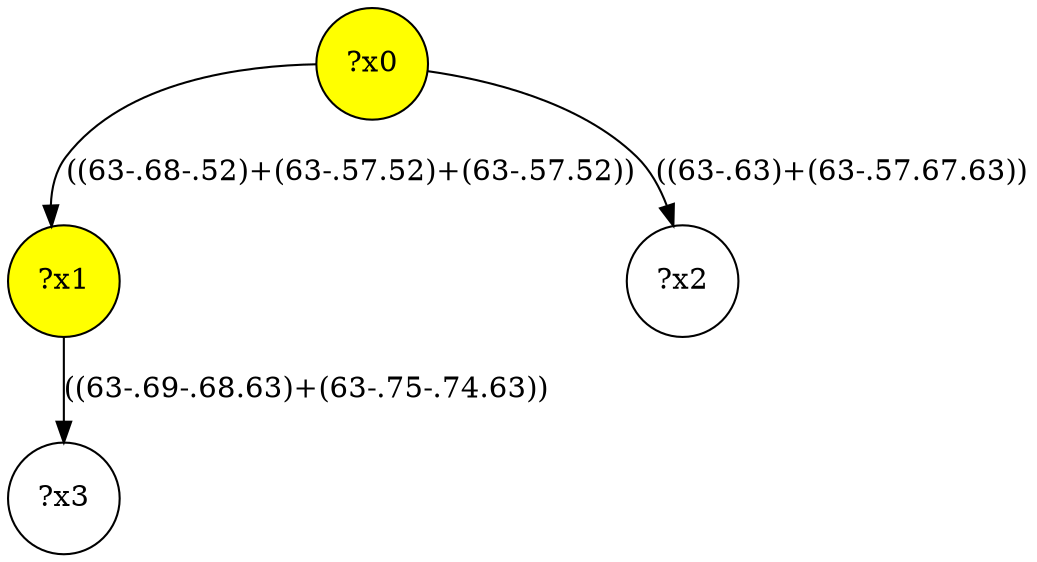 digraph g {
	x0 [fillcolor="yellow", style="filled," shape=circle, label="?x0"];
	x1 [fillcolor="yellow", style="filled," shape=circle, label="?x1"];
	x0 -> x1 [label="((63-.68-.52)+(63-.57.52)+(63-.57.52))"];
	x2 [shape=circle, label="?x2"];
	x0 -> x2 [label="((63-.63)+(63-.57.67.63))"];
	x3 [shape=circle, label="?x3"];
	x1 -> x3 [label="((63-.69-.68.63)+(63-.75-.74.63))"];
}
